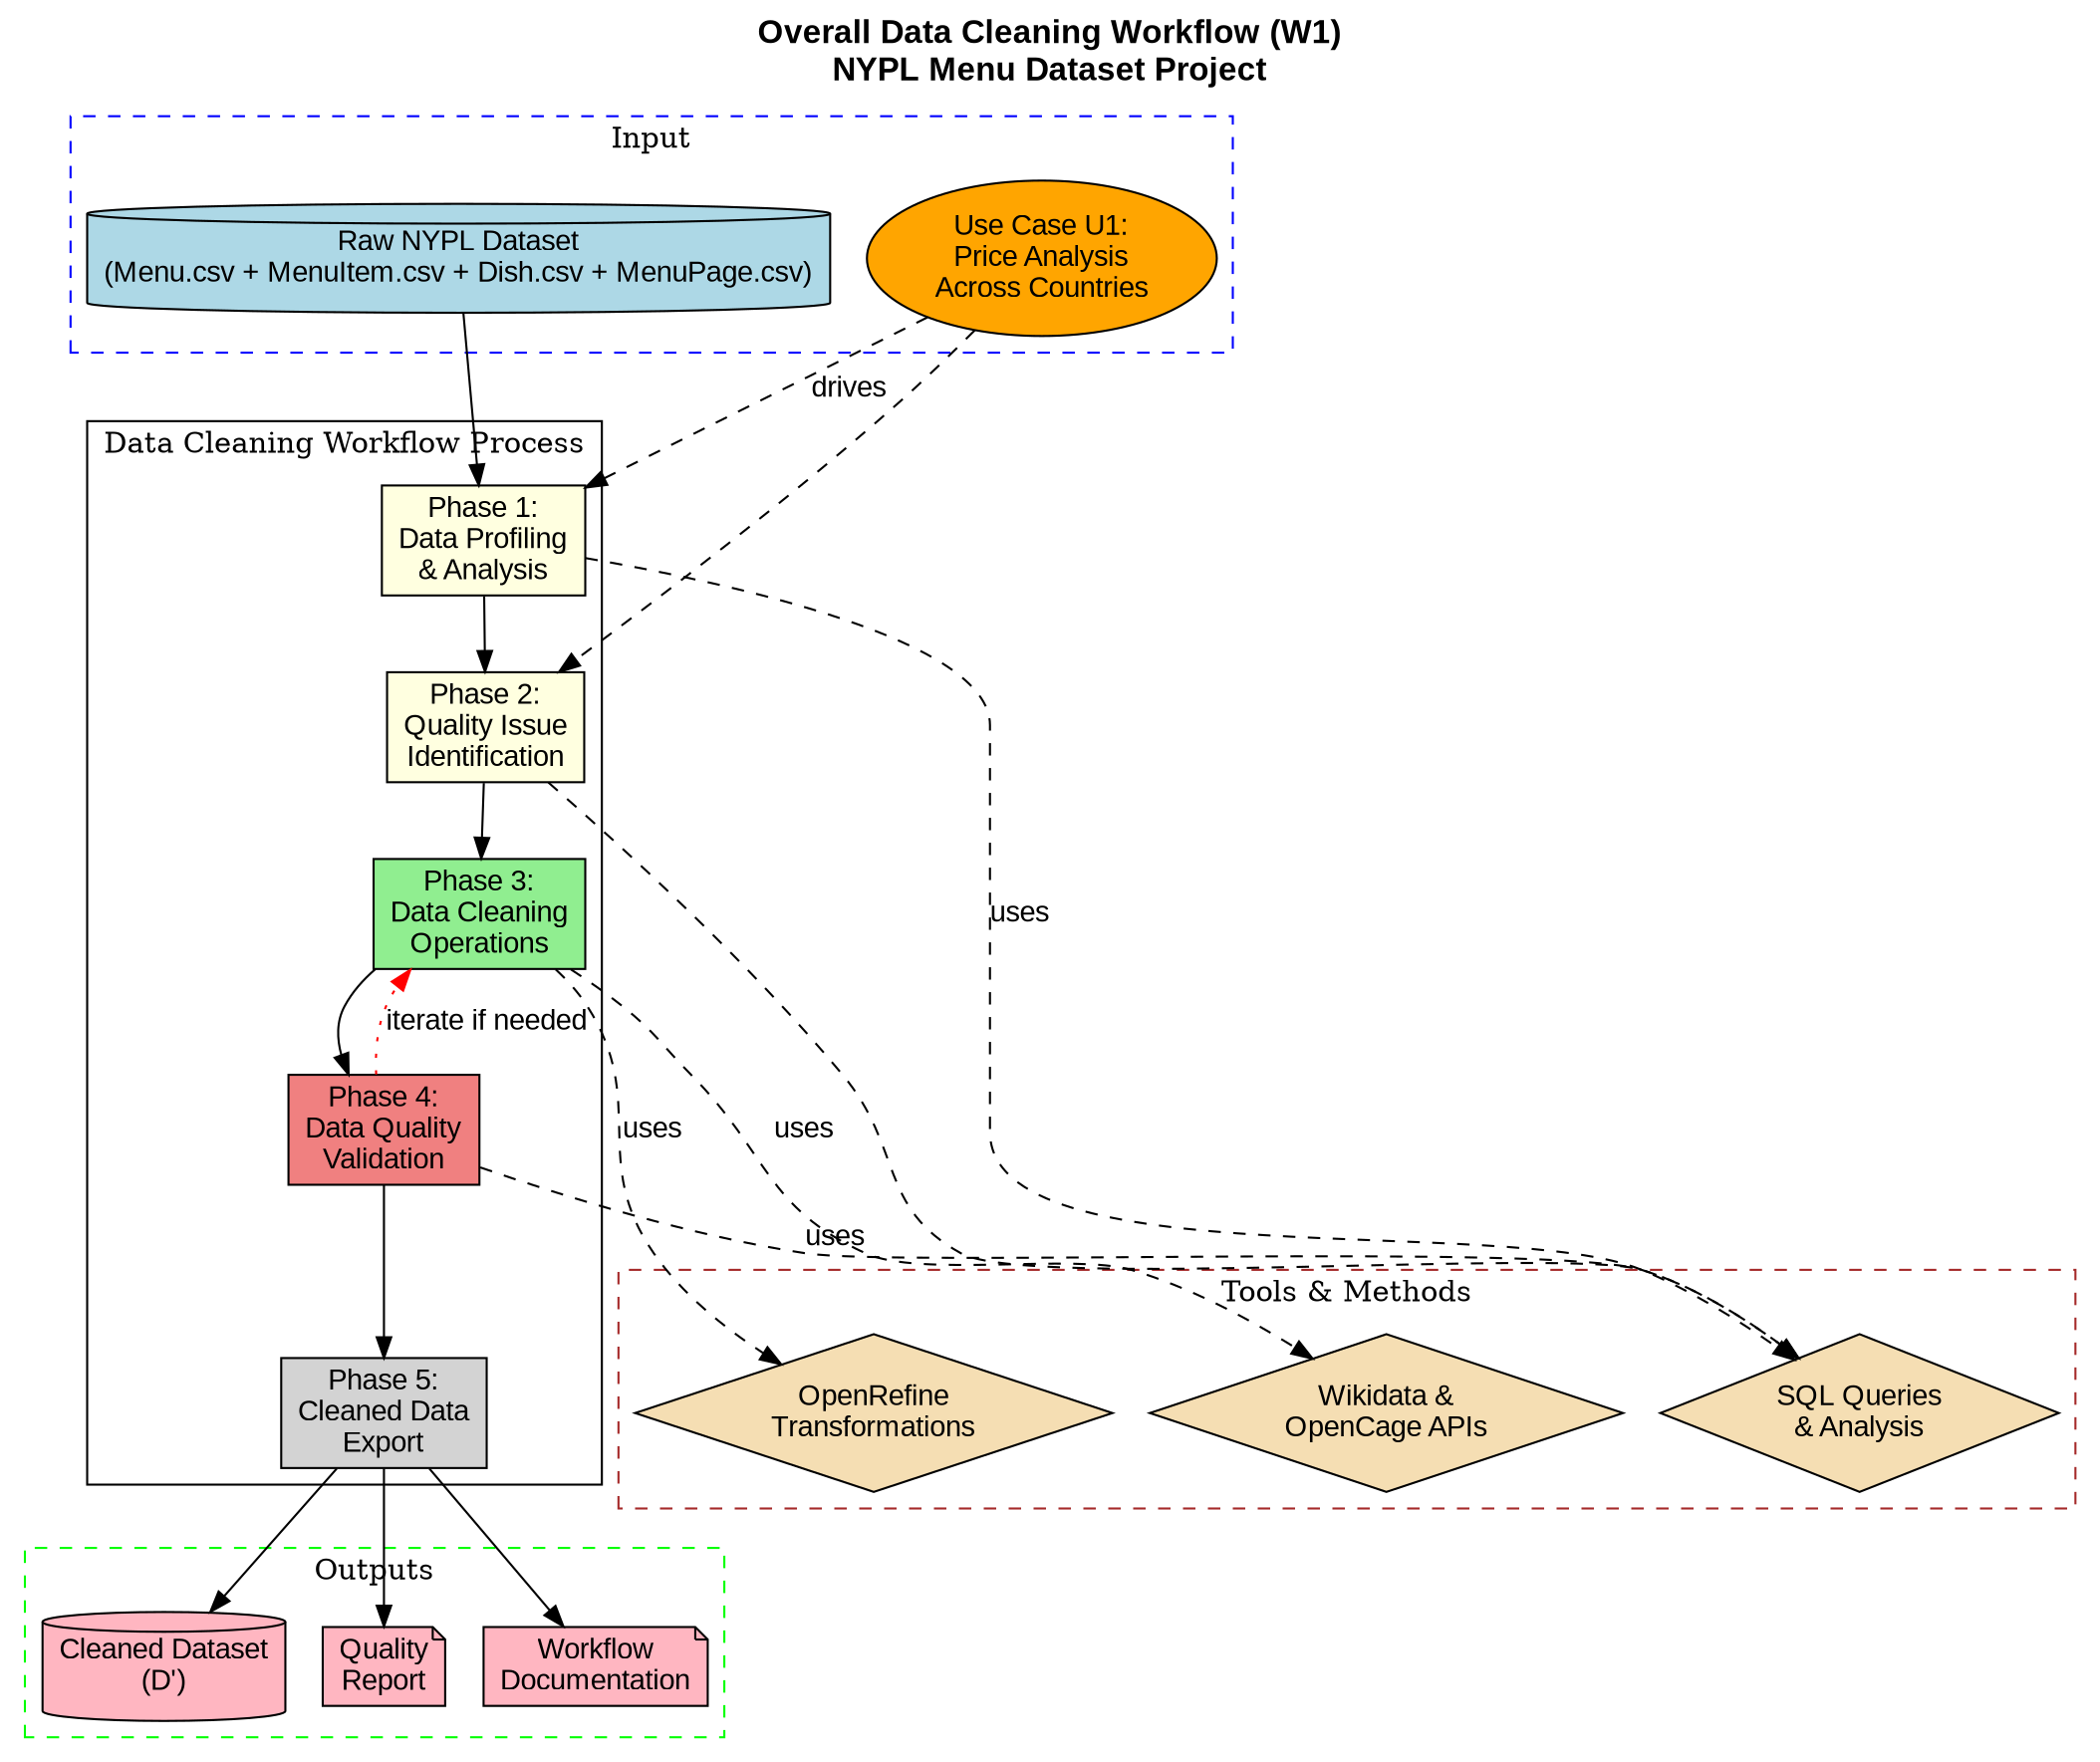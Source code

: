 digraph Overall_Workflow_W1 {
    rankdir=TB;
    node [shape=box, style=filled, fontname="Arial"];
    edge [fontname="Arial"];
    
    raw_data [label="Raw NYPL Dataset\n(Menu.csv + MenuItem.csv + Dish.csv + MenuPage.csv)", fillcolor=lightblue, shape=cylinder];
    
    profiling [label="Phase 1:\nData Profiling\n& Analysis", fillcolor=lightyellow];
    quality_id [label="Phase 2:\nQuality Issue\nIdentification", fillcolor=lightyellow];
    cleaning [label="Phase 3:\nData Cleaning\nOperations", fillcolor=lightgreen];
    validation [label="Phase 4:\nData Quality\nValidation", fillcolor=lightcoral];
    export [label="Phase 5:\nCleaned Data\nExport", fillcolor=lightgray];
    
    clean_data [label="Cleaned Dataset\n(D')", fillcolor=lightpink, shape=cylinder];
    quality_report [label="Quality\nReport", fillcolor=lightpink, shape=note];
    workflow_doc [label="Workflow\nDocumentation", fillcolor=lightpink, shape=note];
    
    sql_tools [label="SQL Queries\n& Analysis", fillcolor=wheat, shape=diamond];
    openrefine_tool [label="OpenRefine\nTransformations", fillcolor=wheat, shape=diamond];
    api_tools [label="Wikidata &\nOpenCage APIs", fillcolor=wheat, shape=diamond];
    
    raw_data -> profiling;
    profiling -> quality_id;
    quality_id -> cleaning;
    cleaning -> validation;
    validation -> export;
    export -> clean_data;
    export -> quality_report;
    export -> workflow_doc;
    
    profiling -> sql_tools [style=dashed, label="uses"];
    quality_id -> sql_tools [style=dashed];
    cleaning -> openrefine_tool [style=dashed, label="uses"];
    cleaning -> api_tools [style=dashed, label="uses"];
    validation -> sql_tools [style=dashed, label="uses"];
    
    validation -> cleaning [style=dotted, color=red, label="iterate if needed"];
    
    use_case [label="Use Case U1:\nPrice Analysis\nAcross Countries", fillcolor=orange, shape=ellipse];
    use_case -> profiling [style=dashed, label="drives"];
    use_case -> quality_id [style=dashed];
    
    subgraph cluster_input {
        label="Input";
        style=dashed;
        color=blue;
        raw_data;
        use_case;
    }
    
    subgraph cluster_process {
        label="Data Cleaning Workflow Process";
        style=solid;
        color=black;
        profiling;
        quality_id;
        cleaning;
        validation;
        export;
    }
    
    subgraph cluster_tools {
        label="Tools & Methods";
        style=dashed;
        color=brown;
        sql_tools;
        openrefine_tool;
        api_tools;
    }
    
    subgraph cluster_output {
        label="Outputs";
        style=dashed;
        color=green;
        clean_data;
        quality_report;
        workflow_doc;
    }
    
    label="Overall Data Cleaning Workflow (W1)\nNYPL Menu Dataset Project";
    labelloc=t;
    fontsize=16;
    fontname="Arial Bold";
}
